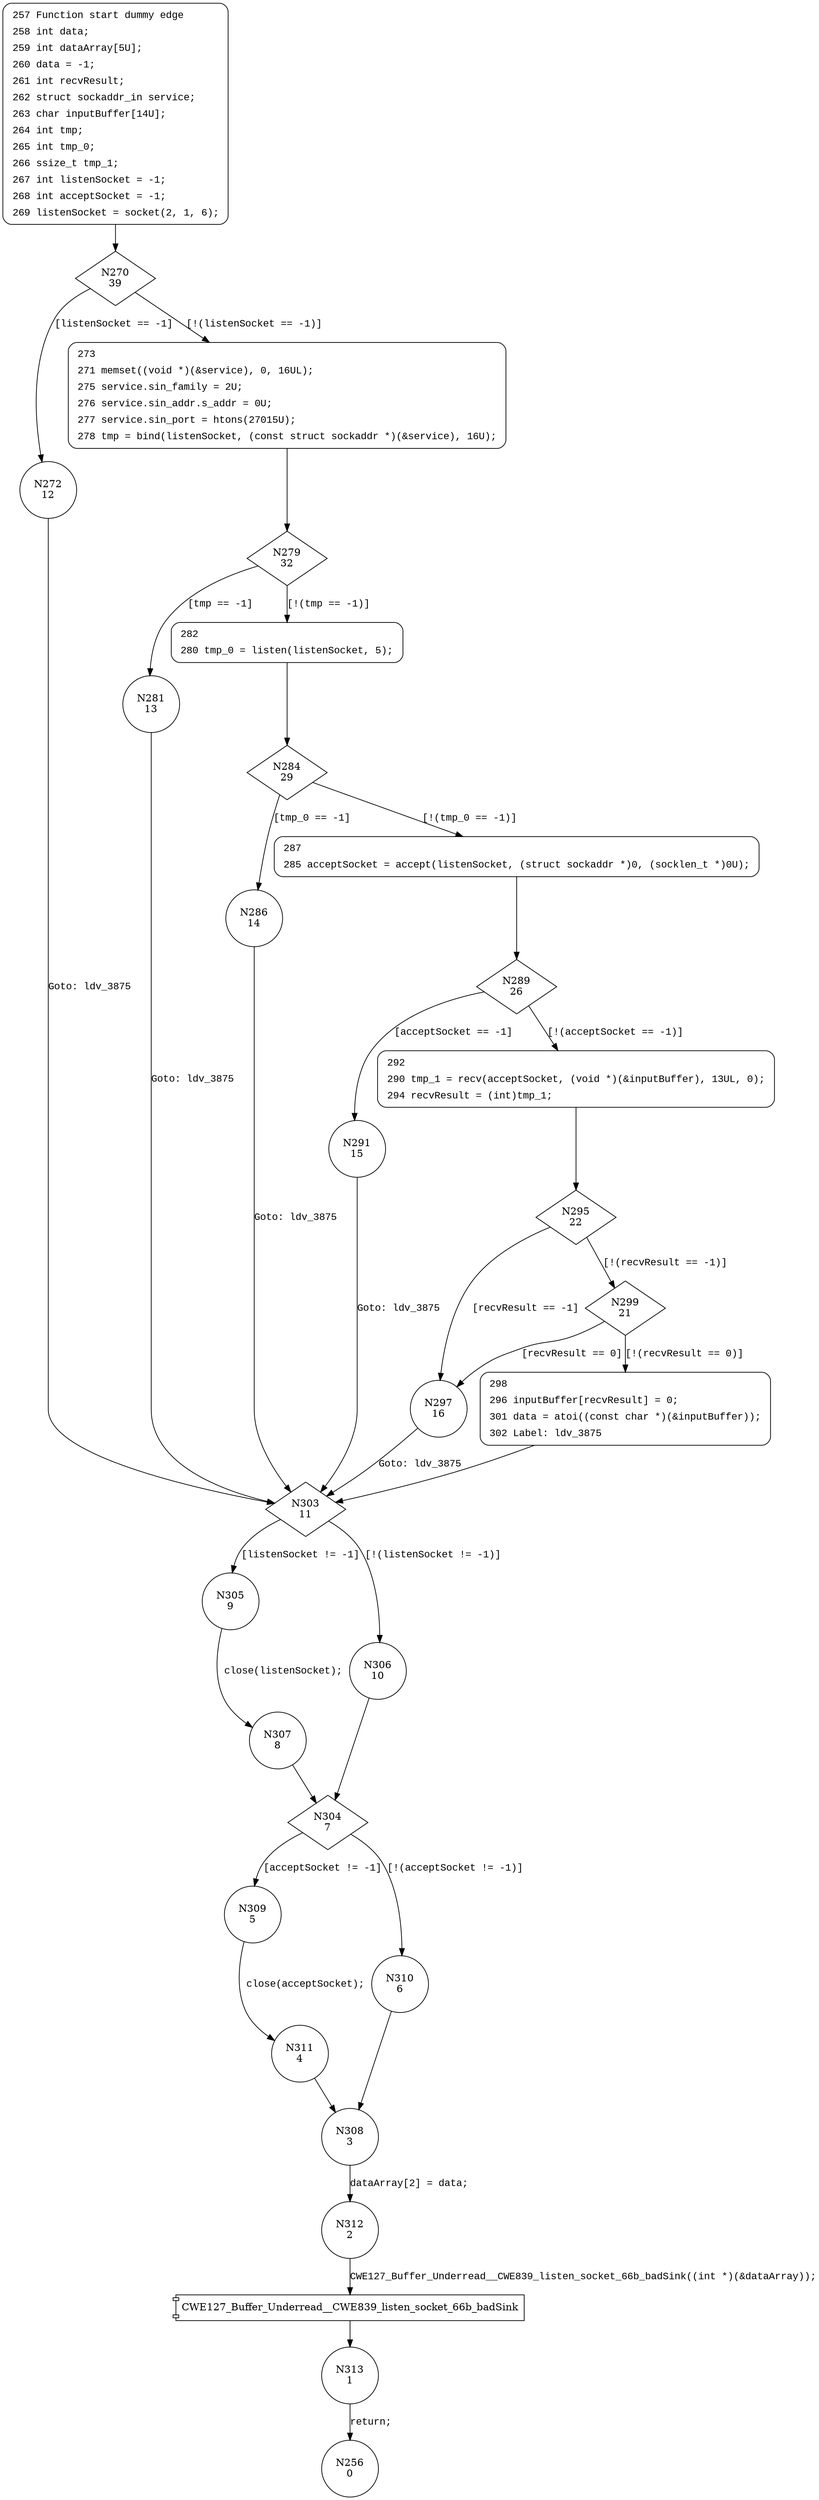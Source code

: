 digraph CWE127_Buffer_Underread__CWE839_listen_socket_66_bad {
270 [shape="diamond" label="N270\n39"]
272 [shape="circle" label="N272\n12"]
273 [shape="circle" label="N273\n38"]
279 [shape="diamond" label="N279\n32"]
281 [shape="circle" label="N281\n13"]
282 [shape="circle" label="N282\n31"]
284 [shape="diamond" label="N284\n29"]
286 [shape="circle" label="N286\n14"]
287 [shape="circle" label="N287\n28"]
289 [shape="diamond" label="N289\n26"]
291 [shape="circle" label="N291\n15"]
292 [shape="circle" label="N292\n25"]
295 [shape="diamond" label="N295\n22"]
297 [shape="circle" label="N297\n16"]
299 [shape="diamond" label="N299\n21"]
298 [shape="circle" label="N298\n20"]
303 [shape="diamond" label="N303\n11"]
305 [shape="circle" label="N305\n9"]
306 [shape="circle" label="N306\n10"]
304 [shape="diamond" label="N304\n7"]
309 [shape="circle" label="N309\n5"]
310 [shape="circle" label="N310\n6"]
308 [shape="circle" label="N308\n3"]
312 [shape="circle" label="N312\n2"]
313 [shape="circle" label="N313\n1"]
311 [shape="circle" label="N311\n4"]
307 [shape="circle" label="N307\n8"]
256 [shape="circle" label="N256\n0"]
257 [style="filled,bold" penwidth="1" fillcolor="white" fontname="Courier New" shape="Mrecord" label=<<table border="0" cellborder="0" cellpadding="3" bgcolor="white"><tr><td align="right">257</td><td align="left">Function start dummy edge</td></tr><tr><td align="right">258</td><td align="left">int data;</td></tr><tr><td align="right">259</td><td align="left">int dataArray[5U];</td></tr><tr><td align="right">260</td><td align="left">data = -1;</td></tr><tr><td align="right">261</td><td align="left">int recvResult;</td></tr><tr><td align="right">262</td><td align="left">struct sockaddr_in service;</td></tr><tr><td align="right">263</td><td align="left">char inputBuffer[14U];</td></tr><tr><td align="right">264</td><td align="left">int tmp;</td></tr><tr><td align="right">265</td><td align="left">int tmp_0;</td></tr><tr><td align="right">266</td><td align="left">ssize_t tmp_1;</td></tr><tr><td align="right">267</td><td align="left">int listenSocket = -1;</td></tr><tr><td align="right">268</td><td align="left">int acceptSocket = -1;</td></tr><tr><td align="right">269</td><td align="left">listenSocket = socket(2, 1, 6);</td></tr></table>>]
257 -> 270[label=""]
273 [style="filled,bold" penwidth="1" fillcolor="white" fontname="Courier New" shape="Mrecord" label=<<table border="0" cellborder="0" cellpadding="3" bgcolor="white"><tr><td align="right">273</td><td align="left"></td></tr><tr><td align="right">271</td><td align="left">memset((void *)(&amp;service), 0, 16UL);</td></tr><tr><td align="right">275</td><td align="left">service.sin_family = 2U;</td></tr><tr><td align="right">276</td><td align="left">service.sin_addr.s_addr = 0U;</td></tr><tr><td align="right">277</td><td align="left">service.sin_port = htons(27015U);</td></tr><tr><td align="right">278</td><td align="left">tmp = bind(listenSocket, (const struct sockaddr *)(&amp;service), 16U);</td></tr></table>>]
273 -> 279[label=""]
282 [style="filled,bold" penwidth="1" fillcolor="white" fontname="Courier New" shape="Mrecord" label=<<table border="0" cellborder="0" cellpadding="3" bgcolor="white"><tr><td align="right">282</td><td align="left"></td></tr><tr><td align="right">280</td><td align="left">tmp_0 = listen(listenSocket, 5);</td></tr></table>>]
282 -> 284[label=""]
287 [style="filled,bold" penwidth="1" fillcolor="white" fontname="Courier New" shape="Mrecord" label=<<table border="0" cellborder="0" cellpadding="3" bgcolor="white"><tr><td align="right">287</td><td align="left"></td></tr><tr><td align="right">285</td><td align="left">acceptSocket = accept(listenSocket, (struct sockaddr *)0, (socklen_t *)0U);</td></tr></table>>]
287 -> 289[label=""]
292 [style="filled,bold" penwidth="1" fillcolor="white" fontname="Courier New" shape="Mrecord" label=<<table border="0" cellborder="0" cellpadding="3" bgcolor="white"><tr><td align="right">292</td><td align="left"></td></tr><tr><td align="right">290</td><td align="left">tmp_1 = recv(acceptSocket, (void *)(&amp;inputBuffer), 13UL, 0);</td></tr><tr><td align="right">294</td><td align="left">recvResult = (int)tmp_1;</td></tr></table>>]
292 -> 295[label=""]
298 [style="filled,bold" penwidth="1" fillcolor="white" fontname="Courier New" shape="Mrecord" label=<<table border="0" cellborder="0" cellpadding="3" bgcolor="white"><tr><td align="right">298</td><td align="left"></td></tr><tr><td align="right">296</td><td align="left">inputBuffer[recvResult] = 0;</td></tr><tr><td align="right">301</td><td align="left">data = atoi((const char *)(&amp;inputBuffer));</td></tr><tr><td align="right">302</td><td align="left">Label: ldv_3875</td></tr></table>>]
298 -> 303[label=""]
270 -> 272 [label="[listenSocket == -1]" fontname="Courier New"]
270 -> 273 [label="[!(listenSocket == -1)]" fontname="Courier New"]
279 -> 281 [label="[tmp == -1]" fontname="Courier New"]
279 -> 282 [label="[!(tmp == -1)]" fontname="Courier New"]
284 -> 286 [label="[tmp_0 == -1]" fontname="Courier New"]
284 -> 287 [label="[!(tmp_0 == -1)]" fontname="Courier New"]
289 -> 291 [label="[acceptSocket == -1]" fontname="Courier New"]
289 -> 292 [label="[!(acceptSocket == -1)]" fontname="Courier New"]
295 -> 297 [label="[recvResult == -1]" fontname="Courier New"]
295 -> 299 [label="[!(recvResult == -1)]" fontname="Courier New"]
299 -> 297 [label="[recvResult == 0]" fontname="Courier New"]
299 -> 298 [label="[!(recvResult == 0)]" fontname="Courier New"]
303 -> 305 [label="[listenSocket != -1]" fontname="Courier New"]
303 -> 306 [label="[!(listenSocket != -1)]" fontname="Courier New"]
304 -> 309 [label="[acceptSocket != -1]" fontname="Courier New"]
304 -> 310 [label="[!(acceptSocket != -1)]" fontname="Courier New"]
308 -> 312 [label="dataArray[2] = data;" fontname="Courier New"]
100019 [shape="component" label="CWE127_Buffer_Underread__CWE839_listen_socket_66b_badSink"]
312 -> 100019 [label="CWE127_Buffer_Underread__CWE839_listen_socket_66b_badSink((int *)(&dataArray));" fontname="Courier New"]
100019 -> 313 [label="" fontname="Courier New"]
309 -> 311 [label="close(acceptSocket);" fontname="Courier New"]
305 -> 307 [label="close(listenSocket);" fontname="Courier New"]
297 -> 303 [label="Goto: ldv_3875" fontname="Courier New"]
286 -> 303 [label="Goto: ldv_3875" fontname="Courier New"]
272 -> 303 [label="Goto: ldv_3875" fontname="Courier New"]
306 -> 304 [label="" fontname="Courier New"]
310 -> 308 [label="" fontname="Courier New"]
313 -> 256 [label="return;" fontname="Courier New"]
311 -> 308 [label="" fontname="Courier New"]
307 -> 304 [label="" fontname="Courier New"]
291 -> 303 [label="Goto: ldv_3875" fontname="Courier New"]
281 -> 303 [label="Goto: ldv_3875" fontname="Courier New"]
}